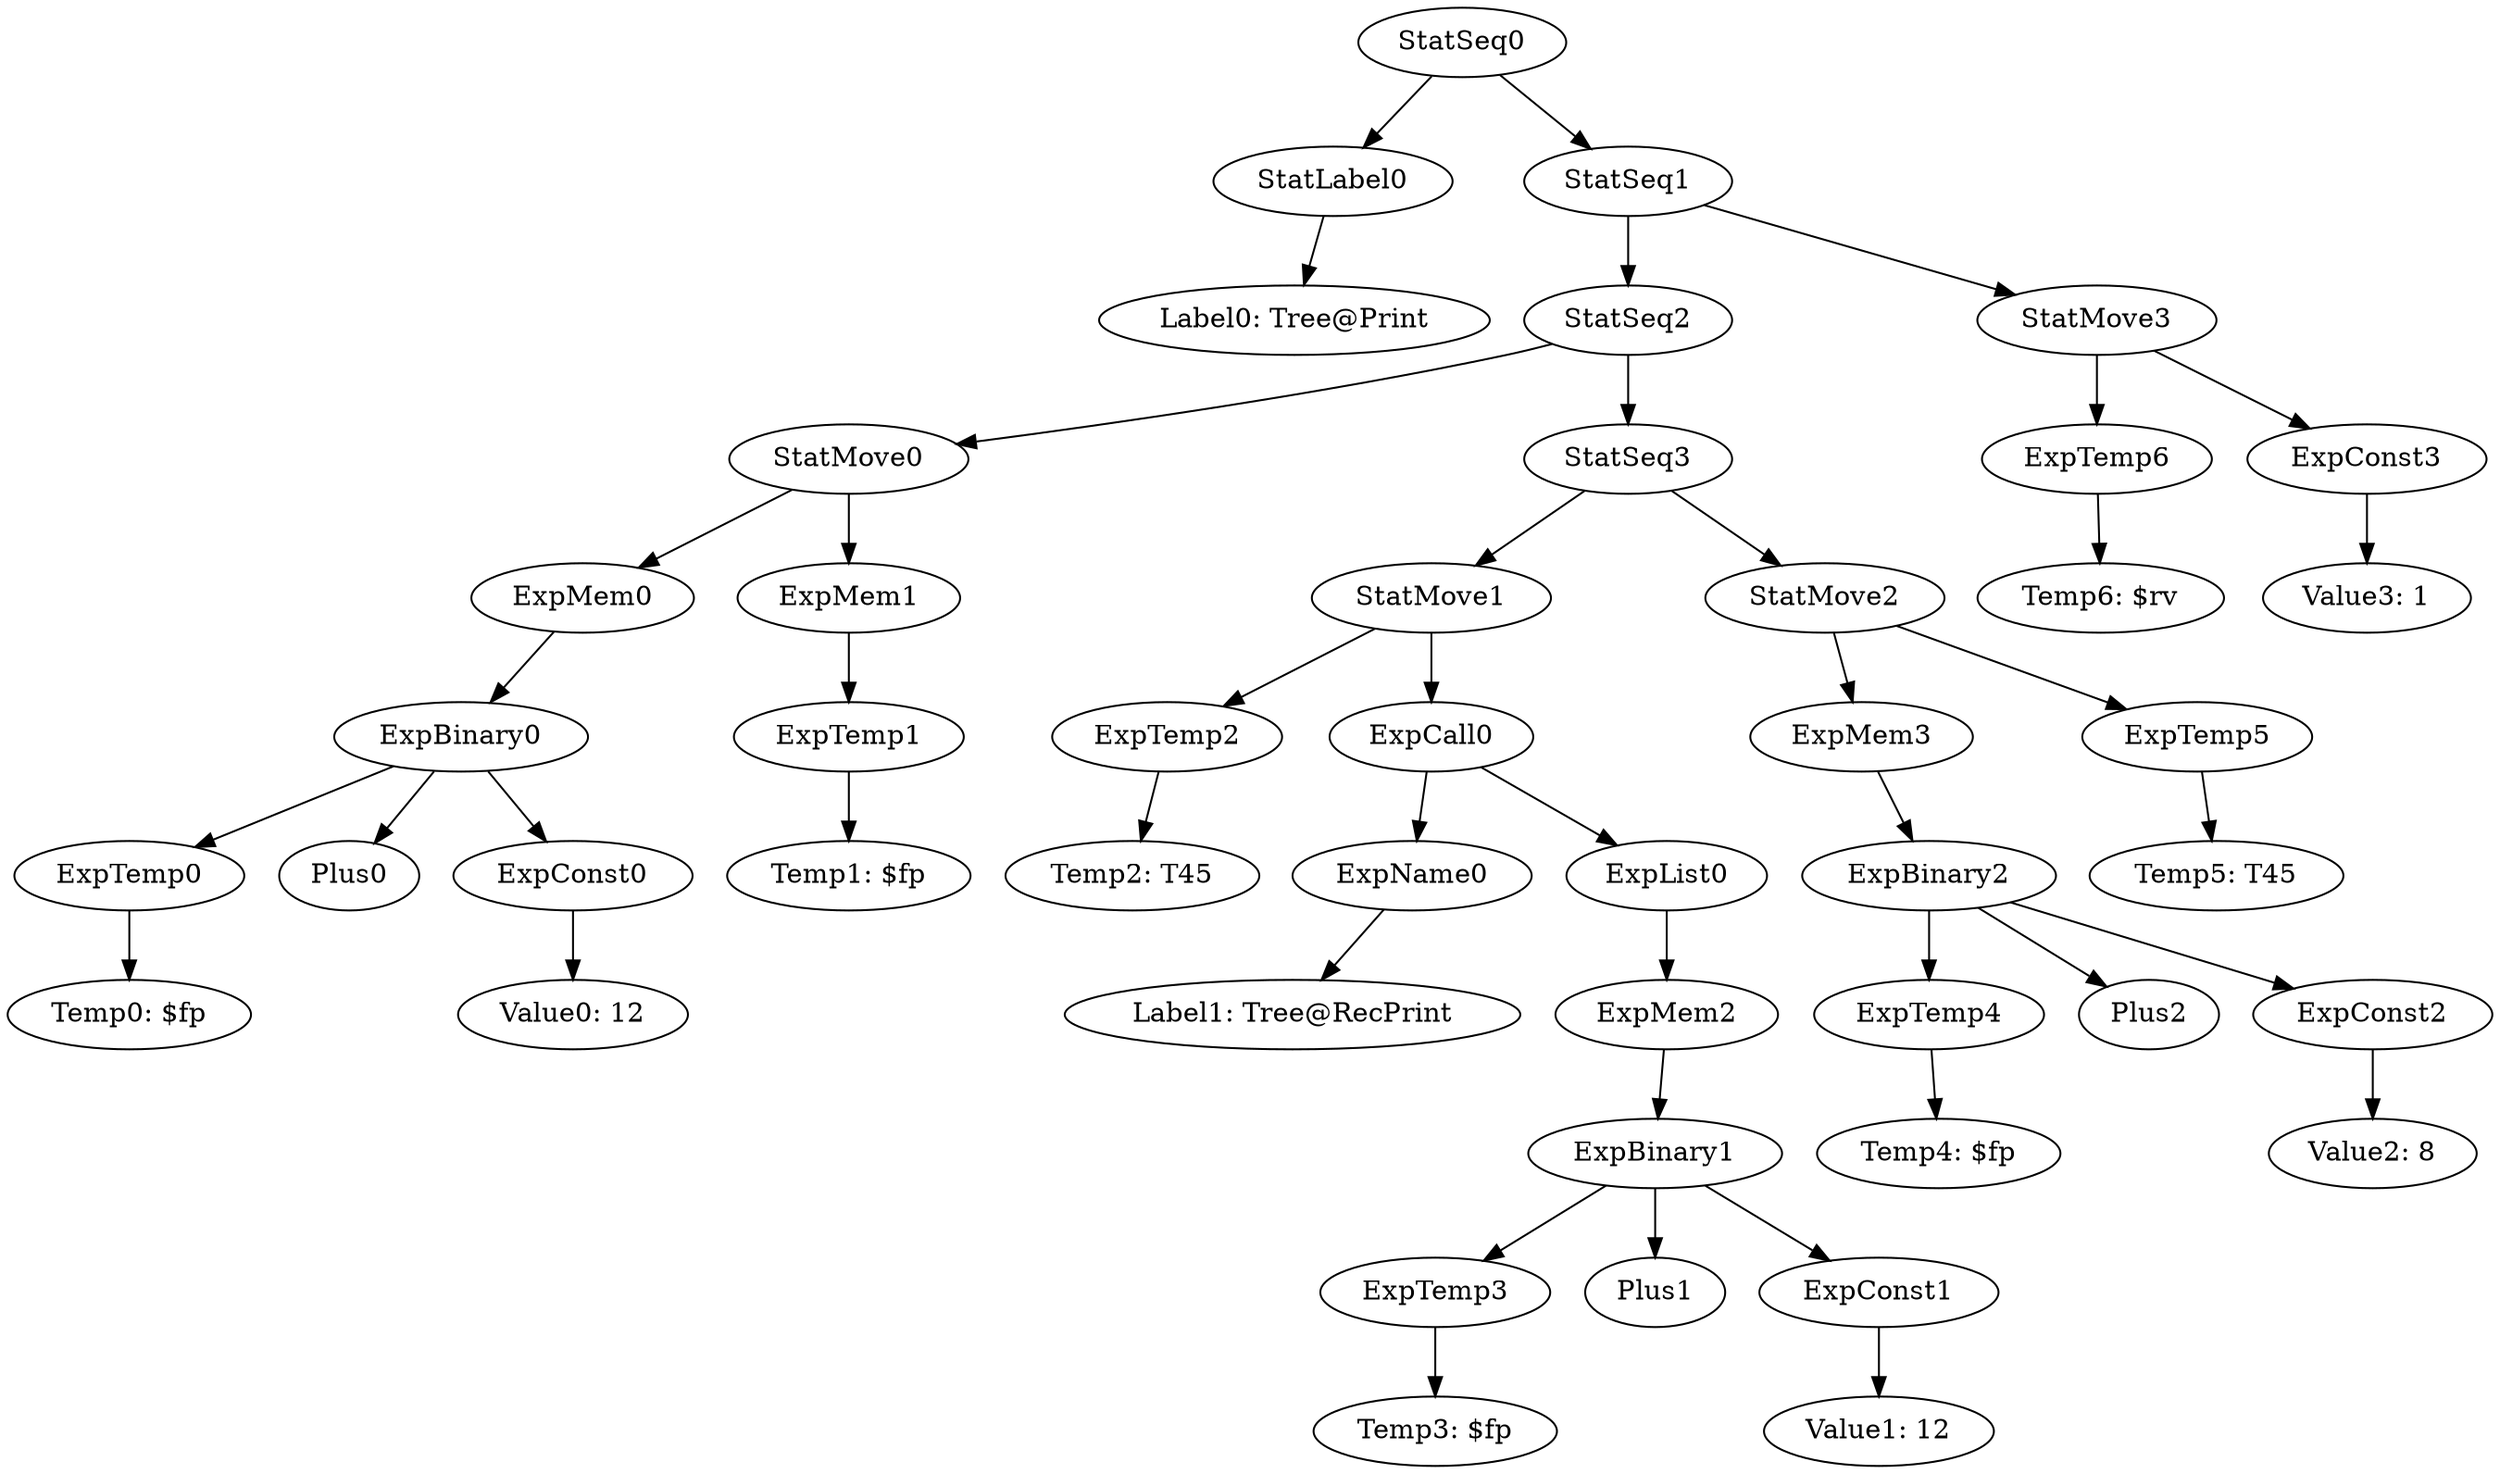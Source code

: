digraph {
	ordering = out;
	ExpConst3 -> "Value3: 1";
	StatMove3 -> ExpTemp6;
	StatMove3 -> ExpConst3;
	ExpTemp6 -> "Temp6: $rv";
	StatMove2 -> ExpMem3;
	StatMove2 -> ExpTemp5;
	ExpMem3 -> ExpBinary2;
	ExpConst2 -> "Value2: 8";
	StatSeq2 -> StatMove0;
	StatSeq2 -> StatSeq3;
	ExpMem1 -> ExpTemp1;
	ExpConst0 -> "Value0: 12";
	ExpMem0 -> ExpBinary0;
	ExpBinary1 -> ExpTemp3;
	ExpBinary1 -> Plus1;
	ExpBinary1 -> ExpConst1;
	StatLabel0 -> "Label0: Tree@Print";
	ExpTemp5 -> "Temp5: T45";
	ExpTemp1 -> "Temp1: $fp";
	StatSeq0 -> StatLabel0;
	StatSeq0 -> StatSeq1;
	ExpTemp3 -> "Temp3: $fp";
	ExpTemp0 -> "Temp0: $fp";
	StatMove0 -> ExpMem0;
	StatMove0 -> ExpMem1;
	StatSeq3 -> StatMove1;
	StatSeq3 -> StatMove2;
	ExpBinary0 -> ExpTemp0;
	ExpBinary0 -> Plus0;
	ExpBinary0 -> ExpConst0;
	ExpTemp2 -> "Temp2: T45";
	StatMove1 -> ExpTemp2;
	StatMove1 -> ExpCall0;
	StatSeq1 -> StatSeq2;
	StatSeq1 -> StatMove3;
	ExpConst1 -> "Value1: 12";
	ExpName0 -> "Label1: Tree@RecPrint";
	ExpMem2 -> ExpBinary1;
	ExpCall0 -> ExpName0;
	ExpCall0 -> ExpList0;
	ExpTemp4 -> "Temp4: $fp";
	ExpBinary2 -> ExpTemp4;
	ExpBinary2 -> Plus2;
	ExpBinary2 -> ExpConst2;
	ExpList0 -> ExpMem2;
}

